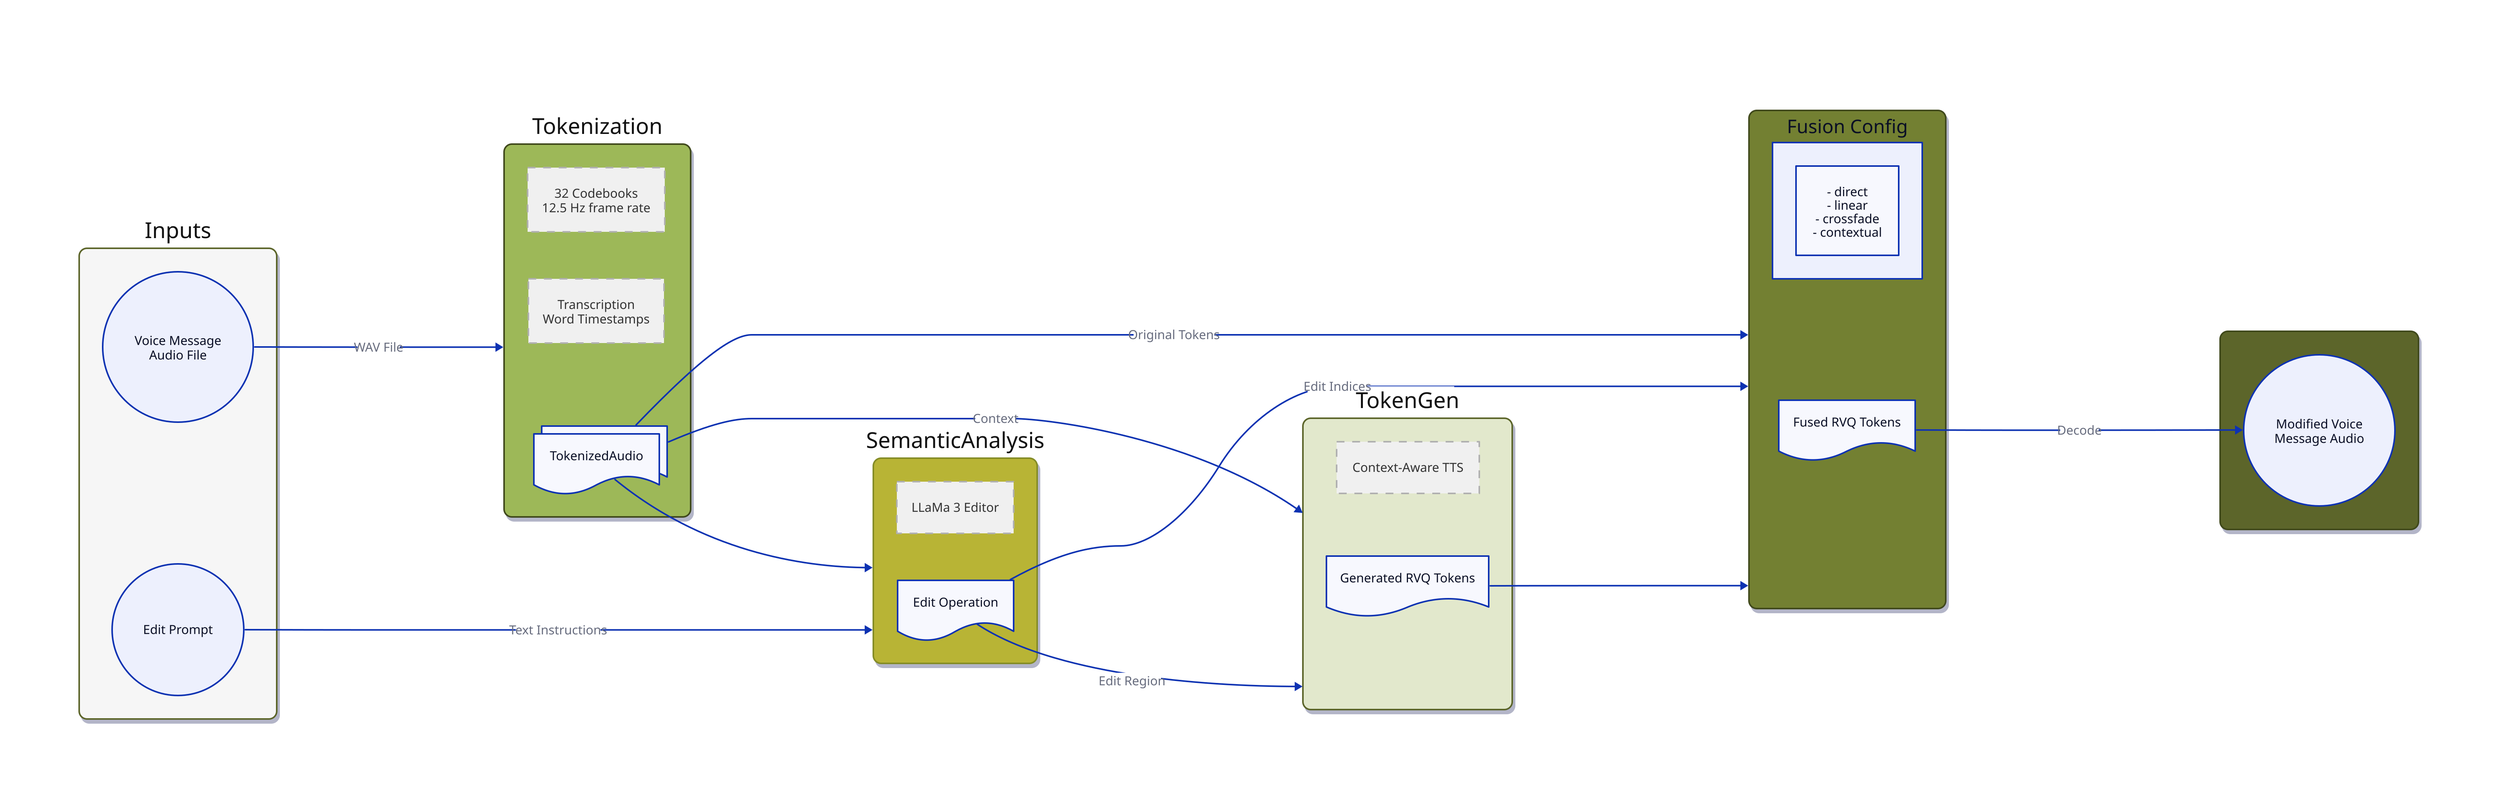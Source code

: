 direction: right

# Define styles based on the color scheme from index.html
classes: {
  block: {
    style: {
      border-radius: 10
      shadow: true
    }
  }
  input: {
    style: {
      fill: "#F6F6F6"
      stroke: "#5B6529"
      font-color: "#111111"
    }
  }
  tokenization: {
    style: {
      fill: "#9DB859"
      stroke: "#404A1C"
      font-color: "#111111"
    }
  }
  semantic: {
    style: {
      fill: "#B8B435"
      stroke: "#848C28"
      font-color: "#111111"
    }
  }
  generation: {
    style: {
      fill: "#E2E8CC"
      stroke: "#5B6529"
      font-color: "#111111"
    }
  }
  fusion: {
    style: {
      fill: "#738033"
      stroke: "#404A1C"
      font-color: "#FFFFFF"
    }
  }
  output: {
    style: {
      fill: "#5B6529"
      stroke: "#404A1C"
      font-color: "#FFFFFF"
    }
  }
  model: {
    style: {
      fill: "#F0F0F0"
      stroke: "#B0B0B0"
      font-color: "#333333"
      stroke-dash: 5
    }
  }
}

# Input Layer
Inputs: {
  class: input
  style.shadow: true
  style.border-radius: 10
  
  VoiceMessage: "Voice Message\nAudio File" {
    shape: circle
  }
  EditPrompt: "Edit Prompt" {
    shape: circle
  }
}

# Tokenization Layer
Tokenization: {
  class: tokenization
  style.shadow: true
  style.border-radius: 10
  
  MimiRVQ: "Mimi RVQ Encoder" {
    class: model
  }
  WhisperASR: "Whisper ASR Model" {
    class: model
  }
  TokenizedAudio: "TokenizedAudio" {
    shape: document
    style.multiple: true
  }
}

# Semantic Analysis
SemanticAnalysis: {
  class: semantic
  style.shadow: true
  style.border-radius: 10
  
  LLM: "LLaMa 3 Editor" {
    class: model
  }
  EditOperation: "Edit Operation" {
    shape: document
  }
}

# Token Generation
TokenGen: {
  class: generation
  style.shadow: true
  style.border-radius: 10
  
  CSM: "Sesame CSM-1B" {
    class: model
  }
  GeneratedTokens: "Generated RVQ Tokens" {
    shape: document
  }
}

# Token Fusion
TokenFusion: {
  class: fusion
  style.shadow: true
  style.border-radius: 10
  
  FusionConfig: "Fusion Config" {
    Methods: "- direct\n- linear\n- crossfade\n- contextual"
  }
  FusedTokens: "Fused RVQ Tokens" {
    shape: document
  }
}

# Output Layer
Outputs: {
  class: output
  style.shadow: true
  style.border-radius: 10
  FinalAudio: "Modified Voice\nMessage Audio" {
    shape: circle
  }
}

# Flow connections
Inputs.VoiceMessage -> Tokenization: "WAV File"
Inputs.EditPrompt -> SemanticAnalysis: "Text Instructions"

Tokenization.TokenizedAudio -> SemanticAnalysis
Tokenization.TokenizedAudio -> TokenGen: "Context"

SemanticAnalysis.EditOperation -> TokenGen: "Edit Region"

TokenGen.GeneratedTokens -> TokenFusion
Tokenization.TokenizedAudio -> TokenFusion: "Original Tokens"
SemanticAnalysis.EditOperation -> TokenFusion: "Edit Indices"

TokenFusion.FusedTokens -> Outputs.FinalAudio: "Decode"

# Additional technical details
Tokenization.MimiRVQ: "32 Codebooks\n12.5 Hz frame rate"
Tokenization.WhisperASR: "Transcription\nWord Timestamps"
TokenGen.CSM: "Context-Aware TTS"